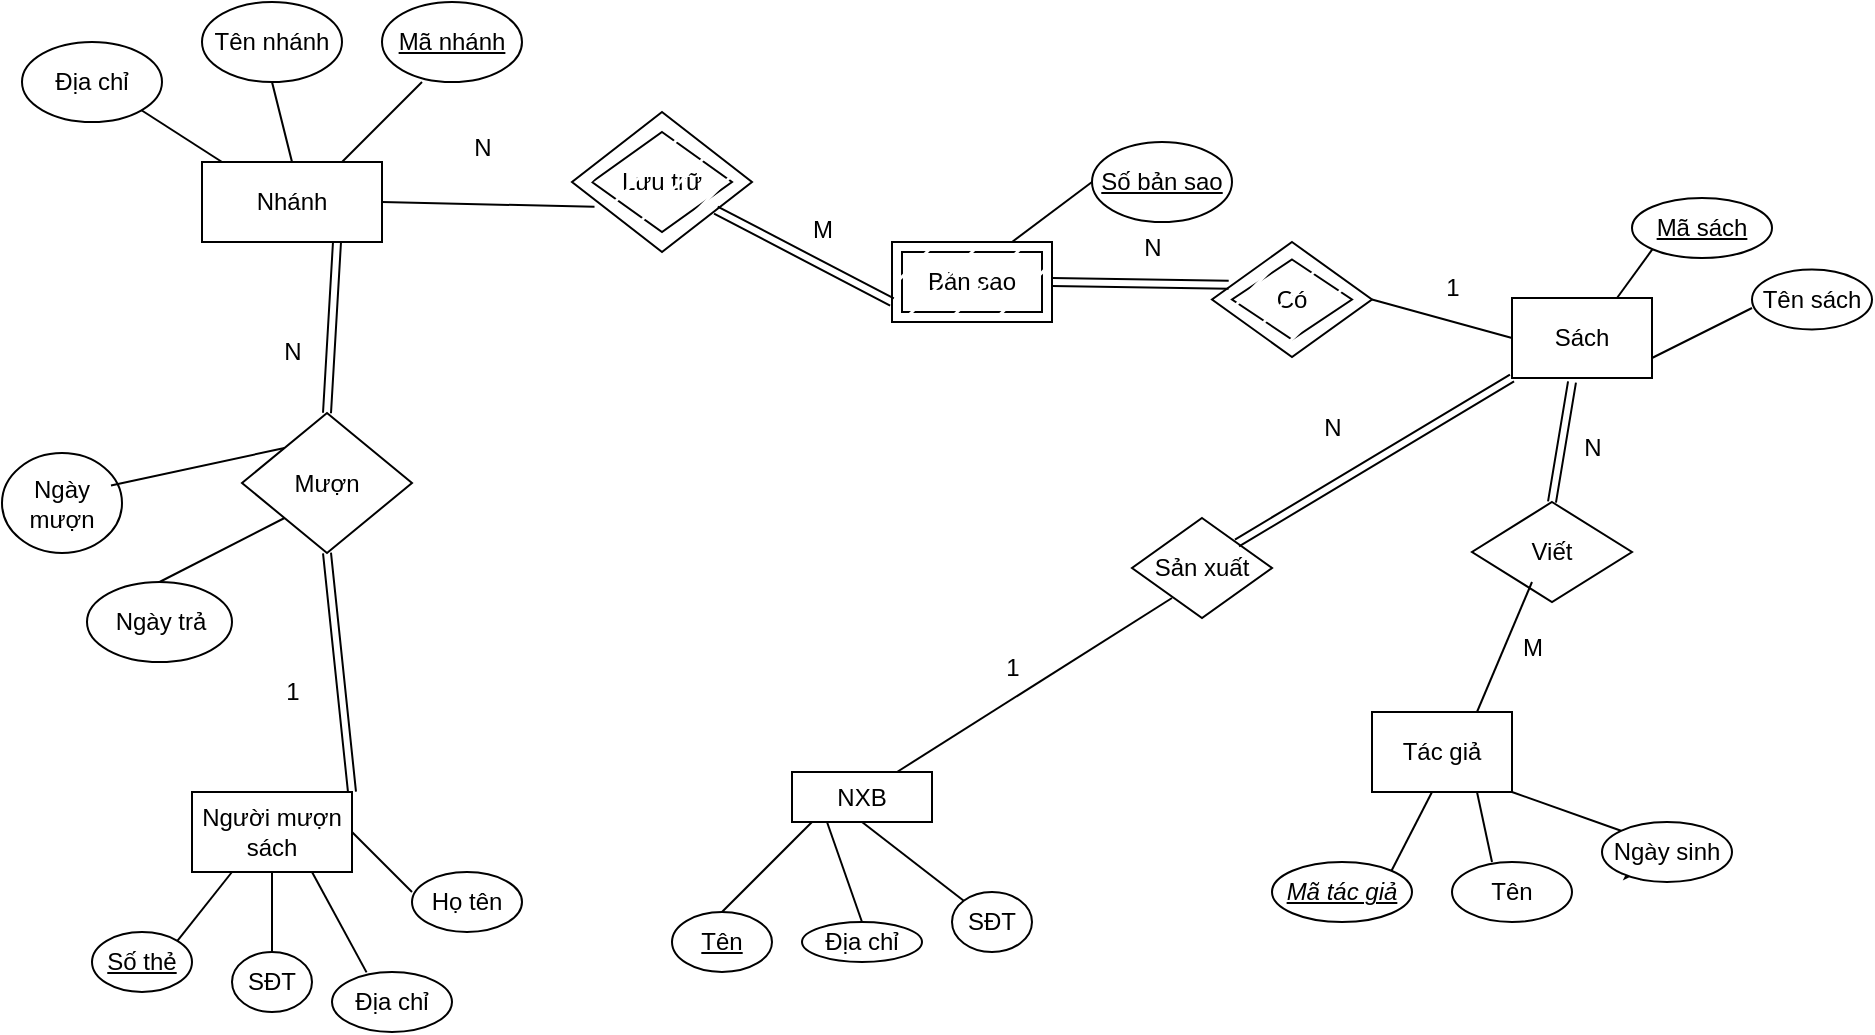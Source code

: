 <mxfile version="21.7.4" type="github">
  <diagram name="Page-1" id="QBAA2EXI7UjKmm6AoBsN">
    <mxGraphModel dx="1281" dy="632" grid="1" gridSize="10" guides="1" tooltips="1" connect="1" arrows="1" fold="1" page="1" pageScale="1" pageWidth="850" pageHeight="1100" math="0" shadow="0">
      <root>
        <mxCell id="0" />
        <mxCell id="1" parent="0" />
        <mxCell id="0vOsTDvxW1U39WzQ74CE-1" value="Nhánh" style="rounded=0;whiteSpace=wrap;html=1;" vertex="1" parent="1">
          <mxGeometry x="490" y="610" width="90" height="40" as="geometry" />
        </mxCell>
        <mxCell id="0vOsTDvxW1U39WzQ74CE-2" value="&lt;u&gt;Mã nhánh&lt;/u&gt;" style="ellipse;whiteSpace=wrap;html=1;" vertex="1" parent="1">
          <mxGeometry x="580" y="530" width="70" height="40" as="geometry" />
        </mxCell>
        <mxCell id="0vOsTDvxW1U39WzQ74CE-3" value="Địa chỉ" style="ellipse;whiteSpace=wrap;html=1;" vertex="1" parent="1">
          <mxGeometry x="400" y="550" width="70" height="40" as="geometry" />
        </mxCell>
        <mxCell id="0vOsTDvxW1U39WzQ74CE-4" value="Tên nhánh" style="ellipse;whiteSpace=wrap;html=1;" vertex="1" parent="1">
          <mxGeometry x="490" y="530" width="70" height="40" as="geometry" />
        </mxCell>
        <mxCell id="0vOsTDvxW1U39WzQ74CE-5" value="" style="endArrow=none;html=1;rounded=0;" edge="1" parent="1">
          <mxGeometry width="50" height="50" relative="1" as="geometry">
            <mxPoint x="560" y="610" as="sourcePoint" />
            <mxPoint x="600" y="570" as="targetPoint" />
          </mxGeometry>
        </mxCell>
        <mxCell id="0vOsTDvxW1U39WzQ74CE-6" value="" style="endArrow=none;html=1;rounded=0;entryX=1;entryY=1;entryDx=0;entryDy=0;" edge="1" parent="1" target="0vOsTDvxW1U39WzQ74CE-3">
          <mxGeometry width="50" height="50" relative="1" as="geometry">
            <mxPoint x="500" y="610" as="sourcePoint" />
            <mxPoint x="470" y="580" as="targetPoint" />
          </mxGeometry>
        </mxCell>
        <mxCell id="0vOsTDvxW1U39WzQ74CE-7" value="" style="endArrow=none;html=1;rounded=0;exitX=0.5;exitY=0;exitDx=0;exitDy=0;entryX=0.5;entryY=1;entryDx=0;entryDy=0;" edge="1" parent="1" source="0vOsTDvxW1U39WzQ74CE-1" target="0vOsTDvxW1U39WzQ74CE-4">
          <mxGeometry width="50" height="50" relative="1" as="geometry">
            <mxPoint x="490" y="620" as="sourcePoint" />
            <mxPoint x="540" y="570" as="targetPoint" />
          </mxGeometry>
        </mxCell>
        <mxCell id="0vOsTDvxW1U39WzQ74CE-8" value="Sách" style="rounded=0;whiteSpace=wrap;html=1;" vertex="1" parent="1">
          <mxGeometry x="1145" y="678" width="70" height="40" as="geometry" />
        </mxCell>
        <mxCell id="0vOsTDvxW1U39WzQ74CE-9" value="&lt;u&gt;Mã sách&lt;/u&gt;" style="ellipse;whiteSpace=wrap;html=1;" vertex="1" parent="1">
          <mxGeometry x="1205" y="628" width="70" height="30" as="geometry" />
        </mxCell>
        <mxCell id="0vOsTDvxW1U39WzQ74CE-10" value="Tên sách" style="ellipse;whiteSpace=wrap;html=1;" vertex="1" parent="1">
          <mxGeometry x="1265" y="663.75" width="60" height="30" as="geometry" />
        </mxCell>
        <mxCell id="0vOsTDvxW1U39WzQ74CE-20" value="" style="endArrow=none;html=1;rounded=0;entryX=1;entryY=0.75;entryDx=0;entryDy=0;exitX=0;exitY=0.5;exitDx=0;exitDy=0;" edge="1" parent="1" target="0vOsTDvxW1U39WzQ74CE-8">
          <mxGeometry width="50" height="50" relative="1" as="geometry">
            <mxPoint x="1265.0" y="683" as="sourcePoint" />
            <mxPoint x="1215" y="678" as="targetPoint" />
            <Array as="points" />
          </mxGeometry>
        </mxCell>
        <mxCell id="0vOsTDvxW1U39WzQ74CE-21" value="" style="endArrow=none;html=1;rounded=0;exitX=0;exitY=1;exitDx=0;exitDy=0;entryX=0.75;entryY=0;entryDx=0;entryDy=0;" edge="1" parent="1" source="0vOsTDvxW1U39WzQ74CE-9" target="0vOsTDvxW1U39WzQ74CE-8">
          <mxGeometry width="50" height="50" relative="1" as="geometry">
            <mxPoint x="1265" y="638" as="sourcePoint" />
            <mxPoint x="1295" y="618" as="targetPoint" />
          </mxGeometry>
        </mxCell>
        <mxCell id="0vOsTDvxW1U39WzQ74CE-22" value="Tác giả" style="rounded=0;whiteSpace=wrap;html=1;shadow=0;" vertex="1" parent="1">
          <mxGeometry x="1075" y="885" width="70" height="40" as="geometry" />
        </mxCell>
        <mxCell id="0vOsTDvxW1U39WzQ74CE-23" value="" style="endArrow=none;html=1;rounded=0;shadow=0;exitX=1;exitY=0;exitDx=0;exitDy=0;" edge="1" parent="1" source="0vOsTDvxW1U39WzQ74CE-25">
          <mxGeometry width="50" height="50" relative="1" as="geometry">
            <mxPoint x="1075" y="955" as="sourcePoint" />
            <mxPoint x="1105" y="925" as="targetPoint" />
            <Array as="points" />
          </mxGeometry>
        </mxCell>
        <mxCell id="0vOsTDvxW1U39WzQ74CE-24" value="Tên" style="ellipse;whiteSpace=wrap;html=1;shadow=0;" vertex="1" parent="1">
          <mxGeometry x="1115" y="960" width="60" height="30" as="geometry" />
        </mxCell>
        <mxCell id="0vOsTDvxW1U39WzQ74CE-25" value="Mã tác giả" style="ellipse;whiteSpace=wrap;html=1;fontStyle=6" vertex="1" parent="1">
          <mxGeometry x="1025" y="960" width="70" height="30" as="geometry" />
        </mxCell>
        <mxCell id="0vOsTDvxW1U39WzQ74CE-60" style="edgeStyle=orthogonalEdgeStyle;rounded=0;orthogonalLoop=1;jettySize=auto;html=1;exitX=0;exitY=1;exitDx=0;exitDy=0;" edge="1" parent="1" source="0vOsTDvxW1U39WzQ74CE-26">
          <mxGeometry relative="1" as="geometry">
            <mxPoint x="1205" y="960" as="targetPoint" />
          </mxGeometry>
        </mxCell>
        <mxCell id="0vOsTDvxW1U39WzQ74CE-26" value="Ngày sinh" style="ellipse;whiteSpace=wrap;html=1;" vertex="1" parent="1">
          <mxGeometry x="1190" y="940" width="65" height="30" as="geometry" />
        </mxCell>
        <mxCell id="0vOsTDvxW1U39WzQ74CE-27" value="" style="endArrow=none;html=1;rounded=0;exitX=0.75;exitY=1;exitDx=0;exitDy=0;" edge="1" parent="1" source="0vOsTDvxW1U39WzQ74CE-22">
          <mxGeometry width="50" height="50" relative="1" as="geometry">
            <mxPoint x="1125" y="940" as="sourcePoint" />
            <mxPoint x="1135" y="960" as="targetPoint" />
            <Array as="points">
              <mxPoint x="1135" y="960" />
            </Array>
          </mxGeometry>
        </mxCell>
        <mxCell id="0vOsTDvxW1U39WzQ74CE-28" value="" style="endArrow=none;html=1;rounded=0;exitX=1;exitY=1;exitDx=0;exitDy=0;entryX=0;entryY=0;entryDx=0;entryDy=0;" edge="1" parent="1" source="0vOsTDvxW1U39WzQ74CE-22" target="0vOsTDvxW1U39WzQ74CE-26">
          <mxGeometry width="50" height="50" relative="1" as="geometry">
            <mxPoint x="1145" y="935" as="sourcePoint" />
            <mxPoint x="1195" y="885" as="targetPoint" />
          </mxGeometry>
        </mxCell>
        <mxCell id="0vOsTDvxW1U39WzQ74CE-29" value="NXB" style="rounded=0;whiteSpace=wrap;html=1;direction=east;" vertex="1" parent="1">
          <mxGeometry x="785" y="915" width="70" height="25" as="geometry" />
        </mxCell>
        <mxCell id="0vOsTDvxW1U39WzQ74CE-30" value="Tên" style="ellipse;whiteSpace=wrap;html=1;fontStyle=4;direction=east;" vertex="1" parent="1">
          <mxGeometry x="725" y="985" width="50" height="30" as="geometry" />
        </mxCell>
        <mxCell id="0vOsTDvxW1U39WzQ74CE-31" value="Địa chỉ" style="ellipse;whiteSpace=wrap;html=1;direction=east;" vertex="1" parent="1">
          <mxGeometry x="790" y="990" width="60" height="20" as="geometry" />
        </mxCell>
        <mxCell id="0vOsTDvxW1U39WzQ74CE-32" value="SĐT" style="ellipse;whiteSpace=wrap;html=1;direction=east;" vertex="1" parent="1">
          <mxGeometry x="865" y="975" width="40" height="30" as="geometry" />
        </mxCell>
        <mxCell id="0vOsTDvxW1U39WzQ74CE-34" value="" style="endArrow=none;html=1;rounded=0;entryX=0.25;entryY=1;entryDx=0;entryDy=0;exitX=0.5;exitY=0;exitDx=0;exitDy=0;" edge="1" parent="1" source="0vOsTDvxW1U39WzQ74CE-31" target="0vOsTDvxW1U39WzQ74CE-29">
          <mxGeometry width="50" height="50" relative="1" as="geometry">
            <mxPoint x="815" y="1000" as="sourcePoint" />
            <mxPoint x="865" y="965" as="targetPoint" />
          </mxGeometry>
        </mxCell>
        <mxCell id="0vOsTDvxW1U39WzQ74CE-35" value="" style="endArrow=none;html=1;rounded=0;exitX=0.5;exitY=1;exitDx=0;exitDy=0;entryX=0;entryY=0;entryDx=0;entryDy=0;" edge="1" parent="1" source="0vOsTDvxW1U39WzQ74CE-29" target="0vOsTDvxW1U39WzQ74CE-32">
          <mxGeometry width="50" height="50" relative="1" as="geometry">
            <mxPoint x="880" y="950" as="sourcePoint" />
            <mxPoint x="930" y="945" as="targetPoint" />
          </mxGeometry>
        </mxCell>
        <mxCell id="0vOsTDvxW1U39WzQ74CE-36" value="" style="endArrow=none;html=1;rounded=0;entryX=0.5;entryY=0;entryDx=0;entryDy=0;" edge="1" parent="1" target="0vOsTDvxW1U39WzQ74CE-30">
          <mxGeometry width="50" height="50" relative="1" as="geometry">
            <mxPoint x="795" y="940" as="sourcePoint" />
            <mxPoint x="900" y="895" as="targetPoint" />
            <Array as="points" />
          </mxGeometry>
        </mxCell>
        <mxCell id="0vOsTDvxW1U39WzQ74CE-39" value="Người mượn sách" style="rounded=0;whiteSpace=wrap;html=1;" vertex="1" parent="1">
          <mxGeometry x="485" y="925" width="80" height="40" as="geometry" />
        </mxCell>
        <mxCell id="0vOsTDvxW1U39WzQ74CE-41" value="Họ tên" style="ellipse;whiteSpace=wrap;html=1;" vertex="1" parent="1">
          <mxGeometry x="595" y="965" width="55" height="30" as="geometry" />
        </mxCell>
        <mxCell id="0vOsTDvxW1U39WzQ74CE-43" value="SĐT" style="ellipse;whiteSpace=wrap;html=1;" vertex="1" parent="1">
          <mxGeometry x="505" y="1005" width="40" height="30" as="geometry" />
        </mxCell>
        <mxCell id="0vOsTDvxW1U39WzQ74CE-44" value="Địa chỉ" style="ellipse;whiteSpace=wrap;html=1;" vertex="1" parent="1">
          <mxGeometry x="555" y="1015" width="60" height="30" as="geometry" />
        </mxCell>
        <mxCell id="0vOsTDvxW1U39WzQ74CE-45" value="Số thẻ" style="ellipse;whiteSpace=wrap;html=1;fontStyle=4" vertex="1" parent="1">
          <mxGeometry x="435" y="995" width="50" height="30" as="geometry" />
        </mxCell>
        <mxCell id="0vOsTDvxW1U39WzQ74CE-47" value="" style="endArrow=none;html=1;rounded=0;entryX=1;entryY=0.5;entryDx=0;entryDy=0;" edge="1" parent="1" target="0vOsTDvxW1U39WzQ74CE-39">
          <mxGeometry width="50" height="50" relative="1" as="geometry">
            <mxPoint x="595" y="975" as="sourcePoint" />
            <mxPoint x="645" y="925" as="targetPoint" />
          </mxGeometry>
        </mxCell>
        <mxCell id="0vOsTDvxW1U39WzQ74CE-48" value="" style="endArrow=none;html=1;rounded=0;entryX=0.75;entryY=1;entryDx=0;entryDy=0;exitX=0.288;exitY=0.006;exitDx=0;exitDy=0;exitPerimeter=0;" edge="1" parent="1" source="0vOsTDvxW1U39WzQ74CE-44" target="0vOsTDvxW1U39WzQ74CE-39">
          <mxGeometry width="50" height="50" relative="1" as="geometry">
            <mxPoint x="565" y="1015" as="sourcePoint" />
            <mxPoint x="615" y="965" as="targetPoint" />
          </mxGeometry>
        </mxCell>
        <mxCell id="0vOsTDvxW1U39WzQ74CE-49" value="" style="endArrow=none;html=1;rounded=0;exitX=0.5;exitY=0;exitDx=0;exitDy=0;entryX=0.5;entryY=1;entryDx=0;entryDy=0;" edge="1" parent="1" source="0vOsTDvxW1U39WzQ74CE-43" target="0vOsTDvxW1U39WzQ74CE-39">
          <mxGeometry width="50" height="50" relative="1" as="geometry">
            <mxPoint x="500" y="1015" as="sourcePoint" />
            <mxPoint x="550" y="965" as="targetPoint" />
          </mxGeometry>
        </mxCell>
        <mxCell id="0vOsTDvxW1U39WzQ74CE-50" value="" style="endArrow=none;html=1;rounded=0;exitX=1;exitY=0;exitDx=0;exitDy=0;" edge="1" parent="1" source="0vOsTDvxW1U39WzQ74CE-45">
          <mxGeometry width="50" height="50" relative="1" as="geometry">
            <mxPoint x="455" y="1015" as="sourcePoint" />
            <mxPoint x="505" y="965" as="targetPoint" />
          </mxGeometry>
        </mxCell>
        <mxCell id="0vOsTDvxW1U39WzQ74CE-53" value="Số bản sao" style="ellipse;whiteSpace=wrap;html=1;fontStyle=4" vertex="1" parent="1">
          <mxGeometry x="935" y="600" width="70" height="40" as="geometry" />
        </mxCell>
        <mxCell id="0vOsTDvxW1U39WzQ74CE-52" value="Bản sao" style="rounded=0;whiteSpace=wrap;html=1;shadow=0;" vertex="1" parent="1">
          <mxGeometry x="840" y="655" width="70" height="30" as="geometry" />
        </mxCell>
        <mxCell id="0vOsTDvxW1U39WzQ74CE-55" value="" style="rounded=0;whiteSpace=wrap;html=1;fillStyle=hatch;" vertex="1" parent="1">
          <mxGeometry x="835" y="650" width="80" height="40" as="geometry" />
        </mxCell>
        <mxCell id="0vOsTDvxW1U39WzQ74CE-57" value="" style="endArrow=none;html=1;rounded=0;exitX=0.75;exitY=0;exitDx=0;exitDy=0;" edge="1" parent="1" source="0vOsTDvxW1U39WzQ74CE-55">
          <mxGeometry width="50" height="50" relative="1" as="geometry">
            <mxPoint x="885" y="670" as="sourcePoint" />
            <mxPoint x="935" y="620" as="targetPoint" />
          </mxGeometry>
        </mxCell>
        <mxCell id="0vOsTDvxW1U39WzQ74CE-70" value="Lưu trữ" style="rhombus;whiteSpace=wrap;html=1;" vertex="1" parent="1">
          <mxGeometry x="685" y="595" width="70" height="50" as="geometry" />
        </mxCell>
        <mxCell id="0vOsTDvxW1U39WzQ74CE-73" value="" style="endArrow=none;html=1;rounded=0;exitX=1;exitY=0.5;exitDx=0;exitDy=0;entryX=0.125;entryY=0.677;entryDx=0;entryDy=0;entryPerimeter=0;" edge="1" parent="1" source="0vOsTDvxW1U39WzQ74CE-1" target="0vOsTDvxW1U39WzQ74CE-77">
          <mxGeometry width="50" height="50" relative="1" as="geometry">
            <mxPoint x="605" y="750" as="sourcePoint" />
            <mxPoint x="705" y="710" as="targetPoint" />
          </mxGeometry>
        </mxCell>
        <mxCell id="0vOsTDvxW1U39WzQ74CE-75" value="" style="endArrow=none;html=1;entryX=0;entryY=0.75;entryDx=0;entryDy=0;rounded=0;shape=link;" edge="1" parent="1" source="0vOsTDvxW1U39WzQ74CE-77" target="0vOsTDvxW1U39WzQ74CE-55">
          <mxGeometry width="50" height="50" relative="1" as="geometry">
            <mxPoint x="755" y="693" as="sourcePoint" />
            <mxPoint x="825" y="650" as="targetPoint" />
          </mxGeometry>
        </mxCell>
        <mxCell id="0vOsTDvxW1U39WzQ74CE-77" value="" style="rhombus;whiteSpace=wrap;html=1;fillStyle=hatch;" vertex="1" parent="1">
          <mxGeometry x="675" y="585" width="90" height="70" as="geometry" />
        </mxCell>
        <mxCell id="0vOsTDvxW1U39WzQ74CE-78" value="N" style="text;html=1;align=center;verticalAlign=middle;resizable=0;points=[];autosize=1;strokeColor=none;fillColor=none;" vertex="1" parent="1">
          <mxGeometry x="615" y="588" width="30" height="30" as="geometry" />
        </mxCell>
        <mxCell id="0vOsTDvxW1U39WzQ74CE-79" value="M" style="text;html=1;align=center;verticalAlign=middle;resizable=0;points=[];autosize=1;strokeColor=none;fillColor=none;" vertex="1" parent="1">
          <mxGeometry x="785" y="628.75" width="30" height="30" as="geometry" />
        </mxCell>
        <mxCell id="0vOsTDvxW1U39WzQ74CE-80" value="" style="endArrow=none;html=1;rounded=0;shape=link;entryX=0.104;entryY=0.372;entryDx=0;entryDy=0;entryPerimeter=0;" edge="1" parent="1" target="0vOsTDvxW1U39WzQ74CE-82">
          <mxGeometry width="50" height="50" relative="1" as="geometry">
            <mxPoint x="915" y="670" as="sourcePoint" />
            <mxPoint x="975" y="670" as="targetPoint" />
          </mxGeometry>
        </mxCell>
        <mxCell id="0vOsTDvxW1U39WzQ74CE-81" value="Có" style="rhombus;whiteSpace=wrap;html=1;" vertex="1" parent="1">
          <mxGeometry x="1005" y="658.75" width="60" height="40" as="geometry" />
        </mxCell>
        <mxCell id="0vOsTDvxW1U39WzQ74CE-82" value="" style="rhombus;whiteSpace=wrap;html=1;fillStyle=hatch;" vertex="1" parent="1">
          <mxGeometry x="995" y="650" width="80" height="57.5" as="geometry" />
        </mxCell>
        <mxCell id="0vOsTDvxW1U39WzQ74CE-84" value="" style="endArrow=none;html=1;rounded=0;entryX=0;entryY=0.5;entryDx=0;entryDy=0;exitX=1;exitY=0.5;exitDx=0;exitDy=0;" edge="1" parent="1" source="0vOsTDvxW1U39WzQ74CE-82" target="0vOsTDvxW1U39WzQ74CE-8">
          <mxGeometry width="50" height="50" relative="1" as="geometry">
            <mxPoint x="1055" y="670" as="sourcePoint" />
            <mxPoint x="1105" y="620" as="targetPoint" />
          </mxGeometry>
        </mxCell>
        <mxCell id="0vOsTDvxW1U39WzQ74CE-88" value="1" style="text;html=1;align=center;verticalAlign=middle;resizable=0;points=[];autosize=1;strokeColor=none;fillColor=none;" vertex="1" parent="1">
          <mxGeometry x="1100" y="658" width="30" height="30" as="geometry" />
        </mxCell>
        <mxCell id="0vOsTDvxW1U39WzQ74CE-89" value="N" style="text;html=1;align=center;verticalAlign=middle;resizable=0;points=[];autosize=1;strokeColor=none;fillColor=none;" vertex="1" parent="1">
          <mxGeometry x="950" y="638" width="30" height="30" as="geometry" />
        </mxCell>
        <mxCell id="0vOsTDvxW1U39WzQ74CE-90" value="Viết" style="rhombus;whiteSpace=wrap;html=1;" vertex="1" parent="1">
          <mxGeometry x="1125" y="780" width="80" height="50" as="geometry" />
        </mxCell>
        <mxCell id="0vOsTDvxW1U39WzQ74CE-91" value="" style="endArrow=none;html=1;rounded=0;shape=link;exitX=0.5;exitY=0;exitDx=0;exitDy=0;" edge="1" parent="1" source="0vOsTDvxW1U39WzQ74CE-90">
          <mxGeometry width="50" height="50" relative="1" as="geometry">
            <mxPoint x="1145" y="770" as="sourcePoint" />
            <mxPoint x="1175" y="720" as="targetPoint" />
          </mxGeometry>
        </mxCell>
        <mxCell id="0vOsTDvxW1U39WzQ74CE-92" value="" style="endArrow=none;html=1;rounded=0;entryX=0.375;entryY=0.8;entryDx=0;entryDy=0;exitX=0.75;exitY=0;exitDx=0;exitDy=0;entryPerimeter=0;" edge="1" parent="1" source="0vOsTDvxW1U39WzQ74CE-22" target="0vOsTDvxW1U39WzQ74CE-90">
          <mxGeometry width="50" height="50" relative="1" as="geometry">
            <mxPoint x="1115" y="880" as="sourcePoint" />
            <mxPoint x="1155" y="820" as="targetPoint" />
          </mxGeometry>
        </mxCell>
        <mxCell id="0vOsTDvxW1U39WzQ74CE-93" value="N" style="text;html=1;align=center;verticalAlign=middle;resizable=0;points=[];autosize=1;strokeColor=none;fillColor=none;" vertex="1" parent="1">
          <mxGeometry x="1170" y="738" width="30" height="30" as="geometry" />
        </mxCell>
        <mxCell id="0vOsTDvxW1U39WzQ74CE-94" value="M" style="text;html=1;align=center;verticalAlign=middle;resizable=0;points=[];autosize=1;strokeColor=none;fillColor=none;" vertex="1" parent="1">
          <mxGeometry x="1140" y="838" width="30" height="30" as="geometry" />
        </mxCell>
        <mxCell id="0vOsTDvxW1U39WzQ74CE-95" value="Sản xuất" style="rhombus;whiteSpace=wrap;html=1;" vertex="1" parent="1">
          <mxGeometry x="955" y="788" width="70" height="50" as="geometry" />
        </mxCell>
        <mxCell id="0vOsTDvxW1U39WzQ74CE-96" value="" style="endArrow=none;html=1;rounded=0;shape=link;exitX=1;exitY=0;exitDx=0;exitDy=0;" edge="1" parent="1" source="0vOsTDvxW1U39WzQ74CE-95">
          <mxGeometry width="50" height="50" relative="1" as="geometry">
            <mxPoint x="995" y="868" as="sourcePoint" />
            <mxPoint x="1145" y="718" as="targetPoint" />
          </mxGeometry>
        </mxCell>
        <mxCell id="0vOsTDvxW1U39WzQ74CE-97" value="" style="endArrow=none;html=1;rounded=0;exitX=0.75;exitY=0;exitDx=0;exitDy=0;" edge="1" parent="1" source="0vOsTDvxW1U39WzQ74CE-29">
          <mxGeometry width="50" height="50" relative="1" as="geometry">
            <mxPoint x="925" y="878" as="sourcePoint" />
            <mxPoint x="975" y="828" as="targetPoint" />
          </mxGeometry>
        </mxCell>
        <mxCell id="0vOsTDvxW1U39WzQ74CE-98" value="N" style="text;html=1;align=center;verticalAlign=middle;resizable=0;points=[];autosize=1;strokeColor=none;fillColor=none;" vertex="1" parent="1">
          <mxGeometry x="1040" y="728" width="30" height="30" as="geometry" />
        </mxCell>
        <mxCell id="0vOsTDvxW1U39WzQ74CE-99" value="1" style="text;html=1;align=center;verticalAlign=middle;resizable=0;points=[];autosize=1;strokeColor=none;fillColor=none;" vertex="1" parent="1">
          <mxGeometry x="880" y="848" width="30" height="30" as="geometry" />
        </mxCell>
        <mxCell id="0vOsTDvxW1U39WzQ74CE-100" value="Mượn" style="rhombus;whiteSpace=wrap;html=1;" vertex="1" parent="1">
          <mxGeometry x="510" y="735.5" width="85" height="70" as="geometry" />
        </mxCell>
        <mxCell id="0vOsTDvxW1U39WzQ74CE-102" value="" style="endArrow=none;html=1;rounded=0;entryX=0.75;entryY=1;entryDx=0;entryDy=0;shape=link;exitX=0.5;exitY=0;exitDx=0;exitDy=0;" edge="1" parent="1" source="0vOsTDvxW1U39WzQ74CE-100" target="0vOsTDvxW1U39WzQ74CE-1">
          <mxGeometry width="50" height="50" relative="1" as="geometry">
            <mxPoint x="875" y="780" as="sourcePoint" />
            <mxPoint x="980" y="718" as="targetPoint" />
          </mxGeometry>
        </mxCell>
        <mxCell id="0vOsTDvxW1U39WzQ74CE-103" value="" style="endArrow=none;html=1;rounded=0;shape=link;exitX=1;exitY=0;exitDx=0;exitDy=0;entryX=0.5;entryY=1;entryDx=0;entryDy=0;" edge="1" parent="1" source="0vOsTDvxW1U39WzQ74CE-39" target="0vOsTDvxW1U39WzQ74CE-100">
          <mxGeometry width="50" height="50" relative="1" as="geometry">
            <mxPoint x="745" y="860" as="sourcePoint" />
            <mxPoint x="805" y="810" as="targetPoint" />
          </mxGeometry>
        </mxCell>
        <mxCell id="0vOsTDvxW1U39WzQ74CE-106" value="N" style="text;html=1;align=center;verticalAlign=middle;resizable=0;points=[];autosize=1;strokeColor=none;fillColor=none;" vertex="1" parent="1">
          <mxGeometry x="520" y="690" width="30" height="30" as="geometry" />
        </mxCell>
        <mxCell id="0vOsTDvxW1U39WzQ74CE-108" value="Ngày mượn" style="ellipse;whiteSpace=wrap;html=1;direction=south;" vertex="1" parent="1">
          <mxGeometry x="390" y="755.5" width="60" height="50" as="geometry" />
        </mxCell>
        <mxCell id="0vOsTDvxW1U39WzQ74CE-109" value="Ngày trả" style="ellipse;whiteSpace=wrap;html=1;" vertex="1" parent="1">
          <mxGeometry x="432.5" y="820" width="72.5" height="40" as="geometry" />
        </mxCell>
        <mxCell id="0vOsTDvxW1U39WzQ74CE-110" value="" style="endArrow=none;html=1;rounded=0;entryX=0.5;entryY=0;entryDx=0;entryDy=0;exitX=0;exitY=1;exitDx=0;exitDy=0;" edge="1" parent="1" source="0vOsTDvxW1U39WzQ74CE-100" target="0vOsTDvxW1U39WzQ74CE-109">
          <mxGeometry width="50" height="50" relative="1" as="geometry">
            <mxPoint x="830" y="775" as="sourcePoint" />
            <mxPoint x="880" y="725" as="targetPoint" />
          </mxGeometry>
        </mxCell>
        <mxCell id="0vOsTDvxW1U39WzQ74CE-111" value="" style="endArrow=none;html=1;rounded=0;exitX=0.325;exitY=0.092;exitDx=0;exitDy=0;exitPerimeter=0;entryX=0;entryY=0;entryDx=0;entryDy=0;" edge="1" parent="1" source="0vOsTDvxW1U39WzQ74CE-108" target="0vOsTDvxW1U39WzQ74CE-100">
          <mxGeometry width="50" height="50" relative="1" as="geometry">
            <mxPoint x="745" y="830" as="sourcePoint" />
            <mxPoint x="795" y="780" as="targetPoint" />
          </mxGeometry>
        </mxCell>
        <mxCell id="0vOsTDvxW1U39WzQ74CE-118" value="1" style="text;html=1;align=center;verticalAlign=middle;resizable=0;points=[];autosize=1;strokeColor=none;fillColor=none;" vertex="1" parent="1">
          <mxGeometry x="520" y="860" width="30" height="30" as="geometry" />
        </mxCell>
      </root>
    </mxGraphModel>
  </diagram>
</mxfile>
